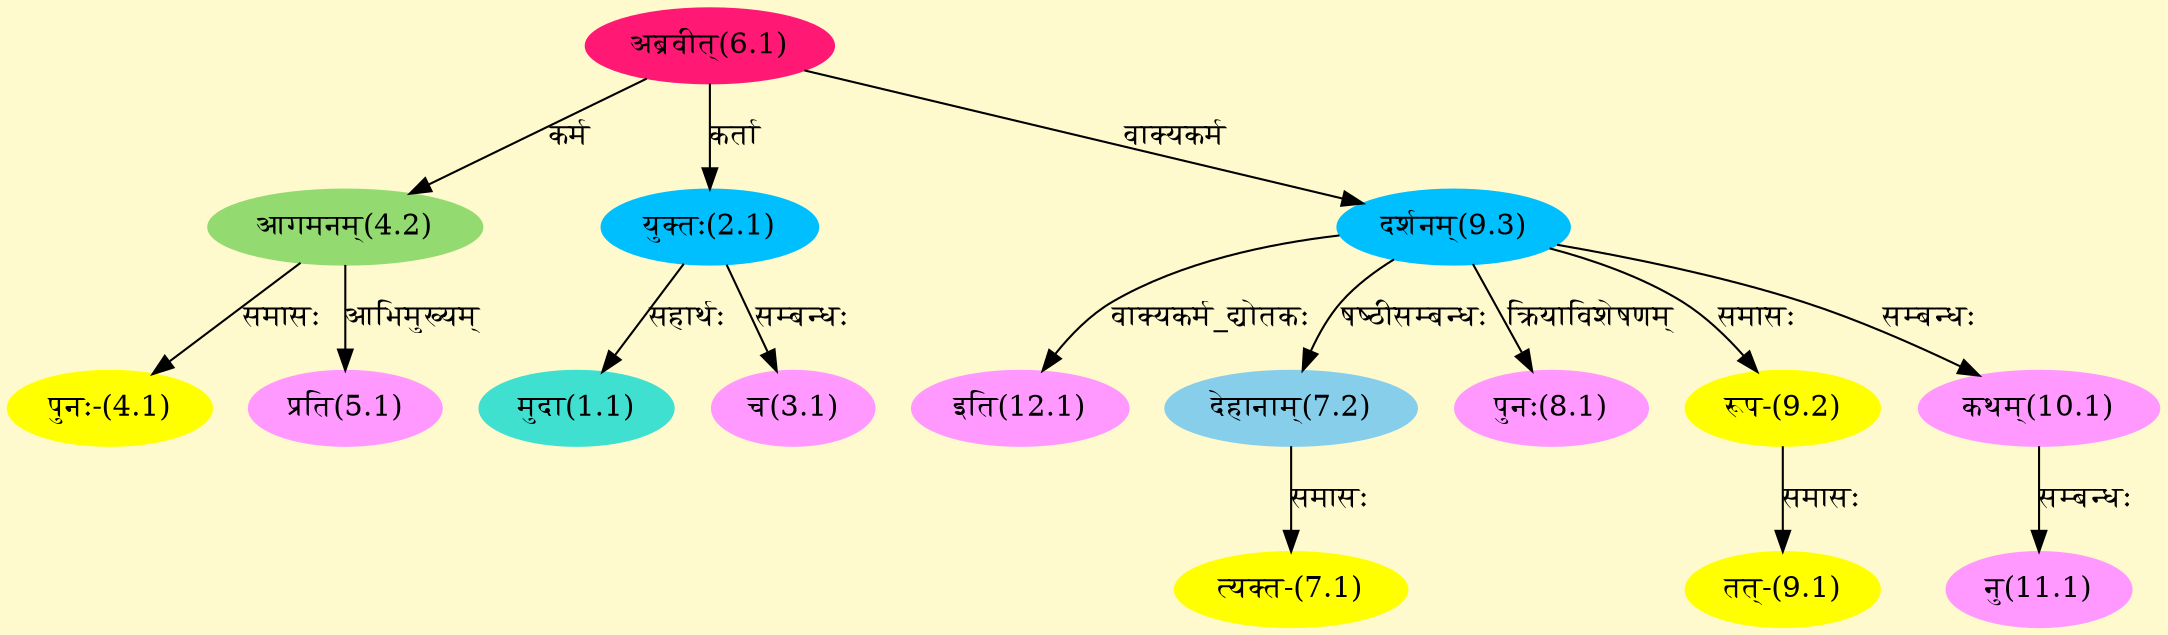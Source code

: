 digraph G{
rankdir=BT;
 compound=true;
 bgcolor="lemonchiffon1";
Node1_1 [style=filled, color="#40E0D0" label = "मुदा(1.1)"]
Node2_1 [style=filled, color="#00BFFF" label = "युक्तः(2.1)"]
Node6_1 [style=filled, color="#FF1975" label = "अब्रवीत्(6.1)"]
Node3_1 [style=filled, color="#FF99FF" label = "च(3.1)"]
Node4_1 [style=filled, color="#FFFF00" label = "पुनः-(4.1)"]
Node4_2 [style=filled, color="#93DB70" label = "आगमनम्(4.2)"]
Node5_1 [style=filled, color="#FF99FF" label = "प्रति(5.1)"]
Node7_1 [style=filled, color="#FFFF00" label = "त्यक्त-(7.1)"]
Node7_2 [style=filled, color="#87CEEB" label = "देहानाम्(7.2)"]
Node9_3 [style=filled, color="#00BFFF" label = "दर्शनम्(9.3)"]
Node8_1 [style=filled, color="#FF99FF" label = "पुनः(8.1)"]
Node9_1 [style=filled, color="#FFFF00" label = "तत्-(9.1)"]
Node9_2 [style=filled, color="#FFFF00" label = "रूप-(9.2)"]
Node10_1 [style=filled, color="#FF99FF" label = "कथम्(10.1)"]
Node11_1 [style=filled, color="#FF99FF" label = "नु(11.1)"]
Node12_1 [style=filled, color="#FF99FF" label = "इति(12.1)"]
/* Start of Relations section */

Node1_1 -> Node2_1 [  label="सहार्थः"  dir="back" ]
Node2_1 -> Node6_1 [  label="कर्ता"  dir="back" ]
Node3_1 -> Node2_1 [  label="सम्बन्धः"  dir="back" ]
Node4_1 -> Node4_2 [  label="समासः"  dir="back" ]
Node4_2 -> Node6_1 [  label="कर्म"  dir="back" ]
Node5_1 -> Node4_2 [  label="आभिमुख्यम्"  dir="back" ]
Node7_1 -> Node7_2 [  label="समासः"  dir="back" ]
Node7_2 -> Node9_3 [  label="षष्ठीसम्बन्धः"  dir="back" ]
Node8_1 -> Node9_3 [  label="क्रियाविशेषणम्"  dir="back" ]
Node9_1 -> Node9_2 [  label="समासः"  dir="back" ]
Node9_2 -> Node9_3 [  label="समासः"  dir="back" ]
Node9_3 -> Node6_1 [  label="वाक्यकर्म"  dir="back" ]
Node10_1 -> Node9_3 [  label="सम्बन्धः"  dir="back" ]
Node11_1 -> Node10_1 [  label="सम्बन्धः"  dir="back" ]
Node12_1 -> Node9_3 [  label="वाक्यकर्म_द्योतकः"  dir="back" ]
}
